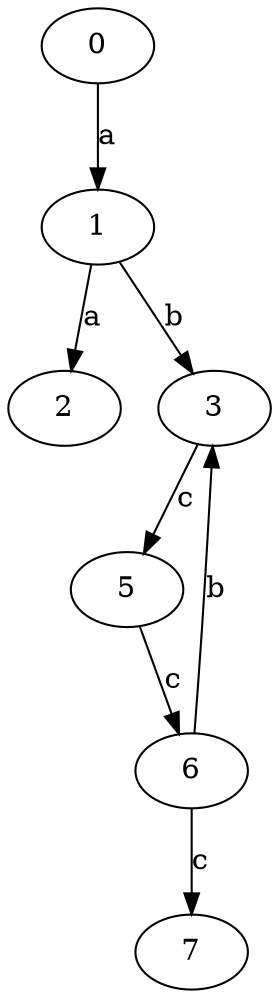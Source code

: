 strict digraph  {
1;
2;
3;
5;
6;
7;
0;
1 -> 2  [label=a];
1 -> 3  [label=b];
3 -> 5  [label=c];
5 -> 6  [label=c];
6 -> 3  [label=b];
6 -> 7  [label=c];
0 -> 1  [label=a];
}
